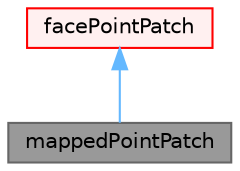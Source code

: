 digraph "mappedPointPatch"
{
 // LATEX_PDF_SIZE
  bgcolor="transparent";
  edge [fontname=Helvetica,fontsize=10,labelfontname=Helvetica,labelfontsize=10];
  node [fontname=Helvetica,fontsize=10,shape=box,height=0.2,width=0.4];
  Node1 [id="Node000001",label="mappedPointPatch",height=0.2,width=0.4,color="gray40", fillcolor="grey60", style="filled", fontcolor="black",tooltip="mappedPointPatch patch."];
  Node2 -> Node1 [id="edge1_Node000001_Node000002",dir="back",color="steelblue1",style="solid",tooltip=" "];
  Node2 [id="Node000002",label="facePointPatch",height=0.2,width=0.4,color="red", fillcolor="#FFF0F0", style="filled",URL="$classFoam_1_1facePointPatch.html",tooltip="A pointPatch based on a polyPatch."];
}
